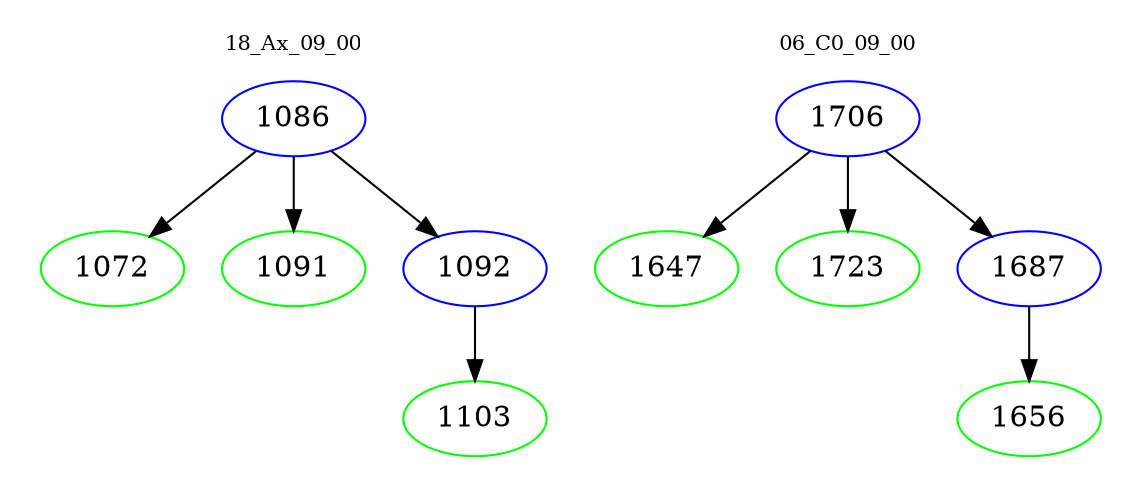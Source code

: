 digraph{
subgraph cluster_0 {
color = white
label = "18_Ax_09_00";
fontsize=10;
T0_1086 [label="1086", color="blue"]
T0_1086 -> T0_1072 [color="black"]
T0_1072 [label="1072", color="green"]
T0_1086 -> T0_1091 [color="black"]
T0_1091 [label="1091", color="green"]
T0_1086 -> T0_1092 [color="black"]
T0_1092 [label="1092", color="blue"]
T0_1092 -> T0_1103 [color="black"]
T0_1103 [label="1103", color="green"]
}
subgraph cluster_1 {
color = white
label = "06_C0_09_00";
fontsize=10;
T1_1706 [label="1706", color="blue"]
T1_1706 -> T1_1647 [color="black"]
T1_1647 [label="1647", color="green"]
T1_1706 -> T1_1723 [color="black"]
T1_1723 [label="1723", color="green"]
T1_1706 -> T1_1687 [color="black"]
T1_1687 [label="1687", color="blue"]
T1_1687 -> T1_1656 [color="black"]
T1_1656 [label="1656", color="green"]
}
}
